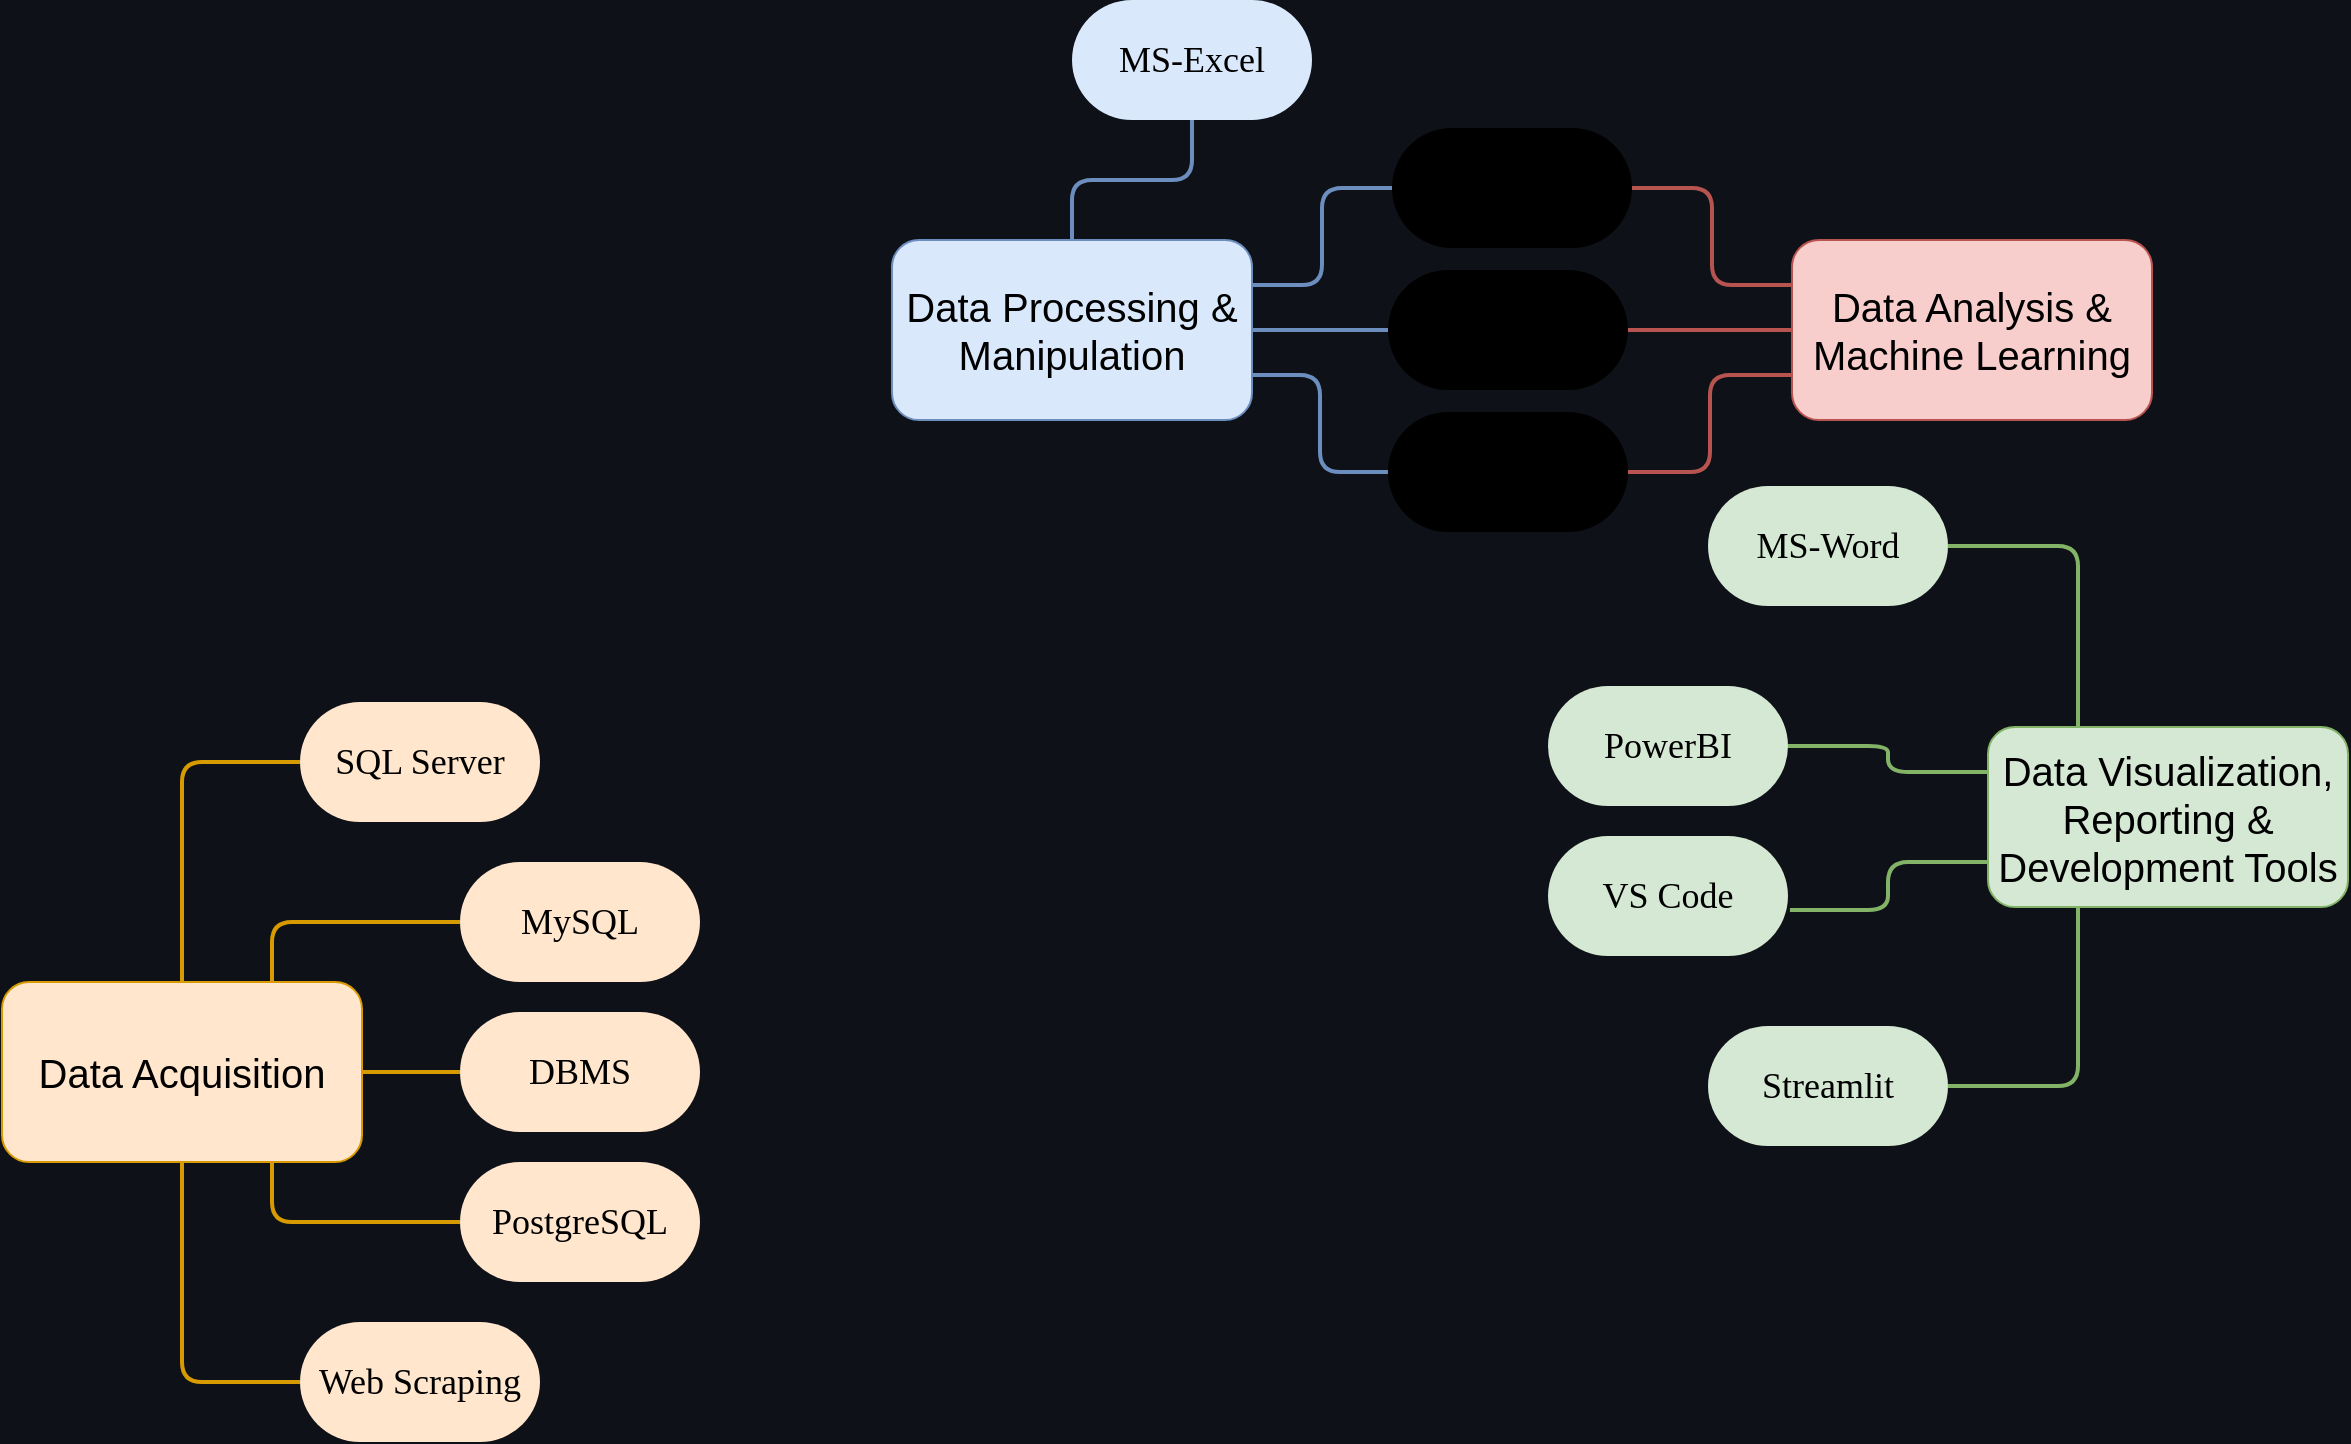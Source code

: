 <mxfile version="26.1.1">
  <diagram name="Page-1" id="f4qXLCIExU4Yhv9tFUl2">
    <mxGraphModel dx="2415" dy="803" grid="0" gridSize="10" guides="1" tooltips="1" connect="1" arrows="1" fold="1" page="0" pageScale="1" pageWidth="827" pageHeight="1169" background="#0E1117" math="0" shadow="0">
      <root>
        <mxCell id="0" />
        <mxCell id="1" parent="0" />
        <mxCell id="fItztQkTi0f29EKLgsAE-62" style="edgeStyle=orthogonalEdgeStyle;rounded=1;orthogonalLoop=1;jettySize=auto;html=1;fillColor=#ffe6cc;strokeColor=#d79b00;strokeWidth=2;endArrow=none;startFill=0;curved=0;fontSize=17;fontStyle=0;align=center;verticalAlign=middle;fontFamily=Helvetica;entryX=0;entryY=0.5;entryDx=0;entryDy=0;" parent="1" source="fItztQkTi0f29EKLgsAE-1" target="fItztQkTi0f29EKLgsAE-10" edge="1">
          <mxGeometry relative="1" as="geometry" />
        </mxCell>
        <mxCell id="fItztQkTi0f29EKLgsAE-63" style="edgeStyle=orthogonalEdgeStyle;rounded=1;orthogonalLoop=1;jettySize=auto;html=1;exitX=0.75;exitY=0;exitDx=0;exitDy=0;entryX=0;entryY=0.5;entryDx=0;entryDy=0;fillColor=#ffe6cc;strokeColor=#d79b00;strokeWidth=2;endArrow=none;startFill=0;curved=0;fontSize=17;fontStyle=0;align=center;verticalAlign=middle;fontFamily=Helvetica;" parent="1" source="fItztQkTi0f29EKLgsAE-1" target="fItztQkTi0f29EKLgsAE-22" edge="1">
          <mxGeometry relative="1" as="geometry" />
        </mxCell>
        <mxCell id="fItztQkTi0f29EKLgsAE-64" style="edgeStyle=orthogonalEdgeStyle;rounded=1;orthogonalLoop=1;jettySize=auto;html=1;exitX=1;exitY=0.5;exitDx=0;exitDy=0;entryX=0;entryY=0.5;entryDx=0;entryDy=0;fillColor=#ffe6cc;strokeColor=#d79b00;strokeWidth=2;endArrow=none;startFill=0;curved=0;fontSize=17;fontStyle=0;align=center;verticalAlign=middle;fontFamily=Helvetica;" parent="1" source="fItztQkTi0f29EKLgsAE-1" target="fItztQkTi0f29EKLgsAE-19" edge="1">
          <mxGeometry relative="1" as="geometry" />
        </mxCell>
        <mxCell id="fItztQkTi0f29EKLgsAE-65" style="edgeStyle=orthogonalEdgeStyle;rounded=1;orthogonalLoop=1;jettySize=auto;html=1;exitX=0.75;exitY=1;exitDx=0;exitDy=0;entryX=0;entryY=0.5;entryDx=0;entryDy=0;fillColor=#ffe6cc;strokeColor=#d79b00;strokeWidth=2;endArrow=none;startFill=0;curved=0;fontSize=17;fontStyle=0;align=center;verticalAlign=middle;fontFamily=Helvetica;" parent="1" source="fItztQkTi0f29EKLgsAE-1" target="fItztQkTi0f29EKLgsAE-14" edge="1">
          <mxGeometry relative="1" as="geometry" />
        </mxCell>
        <mxCell id="fItztQkTi0f29EKLgsAE-66" style="edgeStyle=orthogonalEdgeStyle;rounded=1;orthogonalLoop=1;jettySize=auto;html=1;exitX=0.5;exitY=1;exitDx=0;exitDy=0;entryX=0;entryY=0.5;entryDx=0;entryDy=0;fillColor=#ffe6cc;strokeColor=#d79b00;strokeWidth=2;endArrow=none;startFill=0;curved=0;fontSize=17;fontStyle=0;align=center;verticalAlign=middle;fontFamily=Helvetica;" parent="1" source="fItztQkTi0f29EKLgsAE-1" target="fItztQkTi0f29EKLgsAE-11" edge="1">
          <mxGeometry relative="1" as="geometry" />
        </mxCell>
        <mxCell id="fItztQkTi0f29EKLgsAE-1" value="Data Acquisition" style="rounded=1;whiteSpace=wrap;html=1;fillColor=#ffe6cc;strokeColor=#d79b00;fontSize=20;fontStyle=0;align=center;verticalAlign=middle;fontFamily=Helvetica;direction=east;flipH=0;flipV=1;" parent="1" vertex="1">
          <mxGeometry x="-613" y="738" width="180" height="90" as="geometry" />
        </mxCell>
        <mxCell id="fItztQkTi0f29EKLgsAE-80" style="edgeStyle=orthogonalEdgeStyle;rounded=1;orthogonalLoop=1;jettySize=auto;html=1;exitX=1;exitY=0.25;exitDx=0;exitDy=0;entryX=0;entryY=0.5;entryDx=0;entryDy=0;fillColor=#dae8fc;strokeColor=#6c8ebf;strokeWidth=2;curved=0;endArrow=none;startFill=0;fontSize=17;fontStyle=0;align=center;verticalAlign=middle;fontFamily=Helvetica;" parent="1" source="fItztQkTi0f29EKLgsAE-6" target="fItztQkTi0f29EKLgsAE-21" edge="1">
          <mxGeometry relative="1" as="geometry" />
        </mxCell>
        <mxCell id="fItztQkTi0f29EKLgsAE-81" style="edgeStyle=orthogonalEdgeStyle;rounded=1;orthogonalLoop=1;jettySize=auto;html=1;exitX=1;exitY=0.5;exitDx=0;exitDy=0;entryX=0;entryY=0.5;entryDx=0;entryDy=0;fillColor=#dae8fc;strokeColor=#6c8ebf;strokeWidth=2;curved=0;endArrow=none;startFill=0;fontSize=17;fontStyle=0;align=center;verticalAlign=middle;fontFamily=Helvetica;" parent="1" source="fItztQkTi0f29EKLgsAE-6" target="fItztQkTi0f29EKLgsAE-20" edge="1">
          <mxGeometry relative="1" as="geometry" />
        </mxCell>
        <mxCell id="fItztQkTi0f29EKLgsAE-83" style="edgeStyle=orthogonalEdgeStyle;rounded=1;orthogonalLoop=1;jettySize=auto;html=1;exitX=1;exitY=0.75;exitDx=0;exitDy=0;entryX=0;entryY=0.5;entryDx=0;entryDy=0;fillColor=#dae8fc;strokeColor=#6c8ebf;strokeWidth=2;curved=0;endArrow=none;startFill=0;fontSize=17;fontStyle=0;align=center;verticalAlign=middle;fontFamily=Helvetica;" parent="1" source="fItztQkTi0f29EKLgsAE-6" target="fItztQkTi0f29EKLgsAE-12" edge="1">
          <mxGeometry relative="1" as="geometry" />
        </mxCell>
        <mxCell id="fItztQkTi0f29EKLgsAE-87" style="edgeStyle=orthogonalEdgeStyle;rounded=1;orthogonalLoop=1;jettySize=auto;html=1;exitX=0.5;exitY=0;exitDx=0;exitDy=0;entryX=0.5;entryY=1;entryDx=0;entryDy=0;fillColor=#dae8fc;strokeColor=#6c8ebf;curved=0;strokeWidth=2;endArrow=none;startFill=0;" parent="1" source="fItztQkTi0f29EKLgsAE-6" target="fItztQkTi0f29EKLgsAE-15" edge="1">
          <mxGeometry relative="1" as="geometry" />
        </mxCell>
        <mxCell id="fItztQkTi0f29EKLgsAE-6" value="Data Processing &amp;amp; Manipulation" style="rounded=1;whiteSpace=wrap;html=1;fillColor=#dae8fc;strokeColor=#6c8ebf;fontSize=20;fontStyle=0;align=center;verticalAlign=middle;fontFamily=Helvetica;" parent="1" vertex="1">
          <mxGeometry x="-168" y="367" width="180" height="90" as="geometry" />
        </mxCell>
        <mxCell id="fItztQkTi0f29EKLgsAE-67" style="edgeStyle=orthogonalEdgeStyle;rounded=1;orthogonalLoop=1;jettySize=auto;html=1;exitX=0.25;exitY=0;exitDx=0;exitDy=0;entryX=1;entryY=0.5;entryDx=0;entryDy=0;curved=0;fillColor=#d5e8d4;strokeColor=#82b366;strokeWidth=2;endArrow=none;startFill=0;fontSize=17;fontStyle=0;align=center;verticalAlign=middle;fontFamily=Helvetica;" parent="1" source="fItztQkTi0f29EKLgsAE-8" target="fItztQkTi0f29EKLgsAE-17" edge="1">
          <mxGeometry relative="1" as="geometry" />
        </mxCell>
        <mxCell id="fItztQkTi0f29EKLgsAE-68" style="edgeStyle=orthogonalEdgeStyle;rounded=1;orthogonalLoop=1;jettySize=auto;html=1;exitX=0;exitY=0.25;exitDx=0;exitDy=0;curved=0;fillColor=#d5e8d4;strokeColor=#82b366;strokeWidth=2;endArrow=none;startFill=0;fontSize=17;fontStyle=0;align=center;verticalAlign=middle;fontFamily=Helvetica;" parent="1" source="fItztQkTi0f29EKLgsAE-8" target="fItztQkTi0f29EKLgsAE-23" edge="1">
          <mxGeometry relative="1" as="geometry" />
        </mxCell>
        <mxCell id="fItztQkTi0f29EKLgsAE-70" style="edgeStyle=orthogonalEdgeStyle;rounded=1;orthogonalLoop=1;jettySize=auto;html=1;exitX=0.25;exitY=1;exitDx=0;exitDy=0;entryX=1;entryY=0.5;entryDx=0;entryDy=0;curved=0;fillColor=#d5e8d4;strokeColor=#82b366;strokeWidth=2;endArrow=none;startFill=0;fontSize=17;fontStyle=0;align=center;verticalAlign=middle;fontFamily=Helvetica;" parent="1" source="fItztQkTi0f29EKLgsAE-8" target="fItztQkTi0f29EKLgsAE-16" edge="1">
          <mxGeometry relative="1" as="geometry" />
        </mxCell>
        <mxCell id="fItztQkTi0f29EKLgsAE-8" value="Data Visualization, Reporting &amp;amp; Development Tools" style="rounded=1;whiteSpace=wrap;html=1;fillColor=#d5e8d4;strokeColor=#82b366;fontSize=20;fontStyle=0;align=center;verticalAlign=middle;fontFamily=Helvetica;" parent="1" vertex="1">
          <mxGeometry x="380" y="610.5" width="180" height="90" as="geometry" />
        </mxCell>
        <mxCell id="fItztQkTi0f29EKLgsAE-12" value="R" style="rounded=1;whiteSpace=wrap;html=1;arcSize=50;strokeWidth=2;fontSize=18;fontFamily=Lucida Console;fontStyle=0;fillColor=light-dark(#dae8fc, #ededed);gradientColor=light-dark(#f8cecc, #ededed);gradientDirection=east;strokeColor=none;align=center;verticalAlign=middle;" parent="1" vertex="1">
          <mxGeometry x="80" y="453" width="120" height="60" as="geometry" />
        </mxCell>
        <mxCell id="fItztQkTi0f29EKLgsAE-15" value="MS-Excel" style="rounded=1;whiteSpace=wrap;html=1;arcSize=50;strokeWidth=2;fontSize=18;fontFamily=Lucida Console;fontStyle=0;fillColor=#dae8fc;strokeColor=none;align=center;verticalAlign=middle;" parent="1" vertex="1">
          <mxGeometry x="-78" y="247" width="120" height="60" as="geometry" />
        </mxCell>
        <mxCell id="fItztQkTi0f29EKLgsAE-19" value="DBMS" style="rounded=1;whiteSpace=wrap;html=1;arcSize=50;strokeWidth=2;fontSize=18;fontFamily=Lucida Console;fontStyle=0;fillColor=#ffe6cc;strokeColor=none;align=center;verticalAlign=middle;direction=east;flipH=0;flipV=1;" parent="1" vertex="1">
          <mxGeometry x="-384" y="753" width="120" height="60" as="geometry" />
        </mxCell>
        <mxCell id="fItztQkTi0f29EKLgsAE-21" value="Python" style="rounded=1;whiteSpace=wrap;html=1;arcSize=50;strokeWidth=2;fontSize=18;fontFamily=Lucida Console;fontStyle=0;fillColor=light-dark(#dae8fc, #ededed);gradientColor=light-dark(#f8cecc, #ededed);gradientDirection=east;strokeColor=none;align=center;verticalAlign=middle;" parent="1" vertex="1">
          <mxGeometry x="82" y="311" width="120" height="60" as="geometry" />
        </mxCell>
        <mxCell id="fItztQkTi0f29EKLgsAE-23" value="PowerBI" style="rounded=1;whiteSpace=wrap;html=1;arcSize=50;strokeWidth=2;fontSize=18;fontFamily=Lucida Console;fontStyle=0;fillColor=#d5e8d4;strokeColor=none;align=center;verticalAlign=middle;" parent="1" vertex="1">
          <mxGeometry x="160" y="590" width="120" height="60" as="geometry" />
        </mxCell>
        <mxCell id="fItztQkTi0f29EKLgsAE-24" value="VS Code" style="rounded=1;whiteSpace=wrap;html=1;arcSize=50;strokeWidth=2;fontSize=18;fontFamily=Lucida Console;fontStyle=0;fillColor=#d5e8d4;strokeColor=none;align=center;verticalAlign=middle;" parent="1" vertex="1">
          <mxGeometry x="160" y="665" width="120" height="60" as="geometry" />
        </mxCell>
        <mxCell id="fItztQkTi0f29EKLgsAE-82" style="edgeStyle=orthogonalEdgeStyle;rounded=1;orthogonalLoop=1;jettySize=auto;html=1;entryX=1;entryY=0.5;entryDx=0;entryDy=0;fillColor=#f8cecc;strokeColor=#b85450;curved=0;strokeWidth=2;endArrow=none;startFill=0;fontSize=17;fontStyle=0;align=center;verticalAlign=middle;fontFamily=Helvetica;" parent="1" source="fItztQkTi0f29EKLgsAE-39" target="fItztQkTi0f29EKLgsAE-20" edge="1">
          <mxGeometry relative="1" as="geometry" />
        </mxCell>
        <mxCell id="fItztQkTi0f29EKLgsAE-84" style="edgeStyle=orthogonalEdgeStyle;rounded=1;orthogonalLoop=1;jettySize=auto;html=1;exitX=0;exitY=0.75;exitDx=0;exitDy=0;entryX=1;entryY=0.5;entryDx=0;entryDy=0;fillColor=#f8cecc;strokeColor=#b85450;curved=0;strokeWidth=2;endArrow=none;startFill=0;fontSize=17;fontStyle=0;align=center;verticalAlign=middle;fontFamily=Helvetica;" parent="1" source="fItztQkTi0f29EKLgsAE-39" target="fItztQkTi0f29EKLgsAE-12" edge="1">
          <mxGeometry relative="1" as="geometry" />
        </mxCell>
        <mxCell id="fItztQkTi0f29EKLgsAE-85" style="edgeStyle=orthogonalEdgeStyle;rounded=1;orthogonalLoop=1;jettySize=auto;html=1;exitX=0;exitY=0.25;exitDx=0;exitDy=0;entryX=1;entryY=0.5;entryDx=0;entryDy=0;fillColor=#f8cecc;strokeColor=#b85450;curved=0;strokeWidth=2;endArrow=none;startFill=0;fontSize=17;fontStyle=0;align=center;verticalAlign=middle;fontFamily=Helvetica;" parent="1" source="fItztQkTi0f29EKLgsAE-39" target="fItztQkTi0f29EKLgsAE-21" edge="1">
          <mxGeometry relative="1" as="geometry" />
        </mxCell>
        <mxCell id="fItztQkTi0f29EKLgsAE-39" value="Data Analysis &amp;amp; Machine Learning" style="rounded=1;whiteSpace=wrap;html=1;fillColor=#f8cecc;strokeColor=#b85450;fontSize=20;fontStyle=0;align=center;verticalAlign=middle;fontFamily=Helvetica;" parent="1" vertex="1">
          <mxGeometry x="282" y="367" width="180" height="90" as="geometry" />
        </mxCell>
        <mxCell id="fItztQkTi0f29EKLgsAE-22" value="MySQL" style="rounded=1;whiteSpace=wrap;html=1;arcSize=50;strokeWidth=2;fontSize=18;fontFamily=Lucida Console;fontStyle=0;fillColor=#ffe6cc;strokeColor=none;align=center;verticalAlign=middle;direction=east;flipH=0;flipV=1;" parent="1" vertex="1">
          <mxGeometry x="-384" y="678" width="120" height="60" as="geometry" />
        </mxCell>
        <mxCell id="fItztQkTi0f29EKLgsAE-10" value="SQL Server" style="rounded=1;whiteSpace=wrap;html=1;arcSize=50;strokeWidth=2;fontSize=18;fontFamily=Lucida Console;fontStyle=0;fillColor=#ffe6cc;strokeColor=none;align=center;verticalAlign=middle;direction=east;flipH=0;flipV=1;" parent="1" vertex="1">
          <mxGeometry x="-464" y="598" width="120" height="60" as="geometry" />
        </mxCell>
        <mxCell id="fItztQkTi0f29EKLgsAE-17" value="MS-Word" style="rounded=1;whiteSpace=wrap;html=1;arcSize=50;strokeWidth=2;fontSize=18;fontFamily=Lucida Console;fontStyle=0;fillColor=#d5e8d4;strokeColor=none;align=center;verticalAlign=middle;" parent="1" vertex="1">
          <mxGeometry x="240" y="490" width="120" height="60" as="geometry" />
        </mxCell>
        <mxCell id="fItztQkTi0f29EKLgsAE-14" value="PostgreSQL" style="rounded=1;whiteSpace=wrap;html=1;arcSize=50;strokeWidth=2;fontSize=18;fontFamily=Lucida Console;fontStyle=0;fillColor=#ffe6cc;strokeColor=none;align=center;verticalAlign=middle;direction=east;flipH=0;flipV=1;" parent="1" vertex="1">
          <mxGeometry x="-384" y="828" width="120" height="60" as="geometry" />
        </mxCell>
        <mxCell id="fItztQkTi0f29EKLgsAE-20" value="Snowflake" style="rounded=1;whiteSpace=wrap;html=1;arcSize=50;strokeWidth=2;fontSize=18;fontFamily=Lucida Console;fontStyle=0;fillColor=light-dark(#dae8fc, #ededed);gradientColor=light-dark(#f8cecc, #ededed);gradientDirection=east;strokeColor=none;align=center;verticalAlign=middle;" parent="1" vertex="1">
          <mxGeometry x="80" y="382" width="120" height="60" as="geometry" />
        </mxCell>
        <mxCell id="fItztQkTi0f29EKLgsAE-16" value="Streamlit" style="rounded=1;whiteSpace=wrap;html=1;arcSize=50;strokeWidth=2;fontSize=18;fontFamily=Lucida Console;fontStyle=0;fillColor=#d5e8d4;strokeColor=none;align=center;verticalAlign=middle;" parent="1" vertex="1">
          <mxGeometry x="240" y="760" width="120" height="60" as="geometry" />
        </mxCell>
        <mxCell id="fItztQkTi0f29EKLgsAE-11" value="Web Scraping" style="rounded=1;whiteSpace=wrap;html=1;arcSize=50;strokeWidth=2;fontSize=18;fontFamily=Lucida Console;fontStyle=0;fillColor=#ffe6cc;strokeColor=none;align=center;verticalAlign=middle;direction=east;flipH=0;flipV=1;" parent="1" vertex="1">
          <mxGeometry x="-464" y="908" width="120" height="60" as="geometry" />
        </mxCell>
        <mxCell id="fItztQkTi0f29EKLgsAE-69" style="edgeStyle=orthogonalEdgeStyle;rounded=1;orthogonalLoop=1;jettySize=auto;html=1;exitX=0;exitY=0.75;exitDx=0;exitDy=0;entryX=1.008;entryY=0.617;entryDx=0;entryDy=0;entryPerimeter=0;curved=0;fillColor=#d5e8d4;strokeColor=#82b366;strokeWidth=2;endArrow=none;startFill=0;fontSize=17;fontStyle=0;align=center;verticalAlign=middle;fontFamily=Helvetica;" parent="1" source="fItztQkTi0f29EKLgsAE-8" target="fItztQkTi0f29EKLgsAE-24" edge="1">
          <mxGeometry relative="1" as="geometry" />
        </mxCell>
      </root>
    </mxGraphModel>
  </diagram>
</mxfile>
